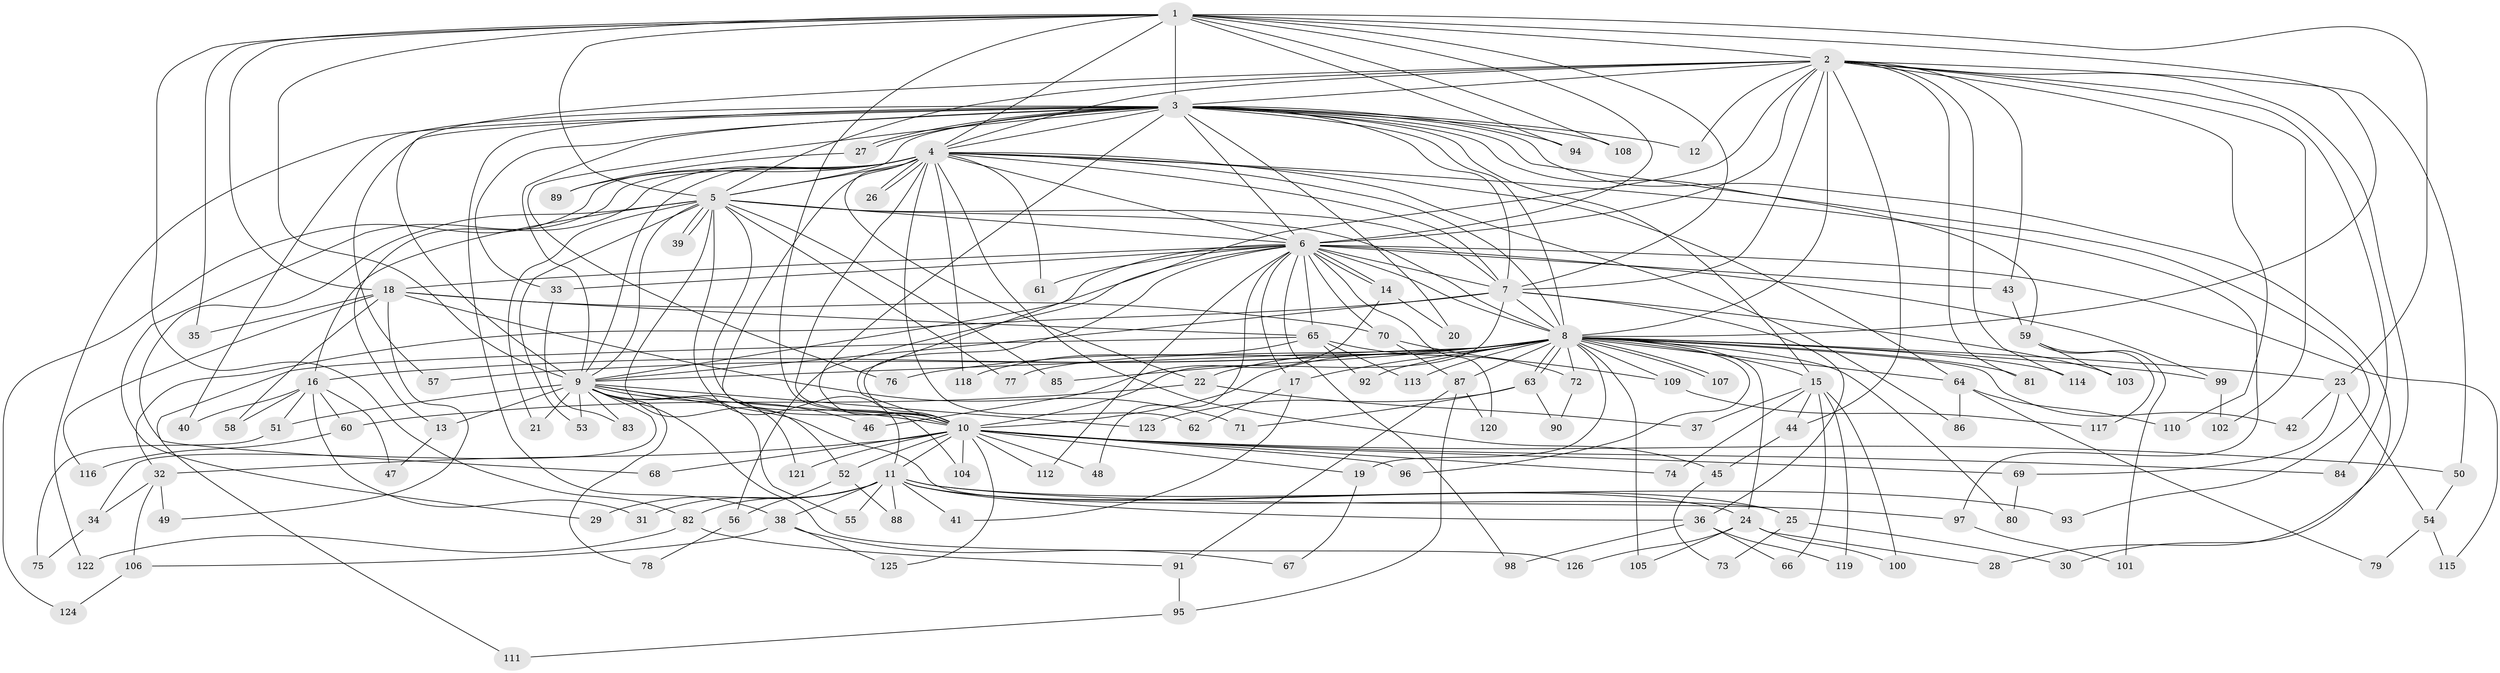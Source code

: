 // coarse degree distribution, {33: 0.011363636363636364, 11: 0.011363636363636364, 28: 0.011363636363636364, 34: 0.011363636363636364, 1: 0.09090909090909091, 2: 0.625, 4: 0.09090909090909091, 5: 0.03409090909090909, 7: 0.011363636363636364, 9: 0.011363636363636364, 3: 0.06818181818181818, 13: 0.011363636363636364, 14: 0.011363636363636364}
// Generated by graph-tools (version 1.1) at 2025/46/03/04/25 21:46:31]
// undirected, 126 vertices, 277 edges
graph export_dot {
graph [start="1"]
  node [color=gray90,style=filled];
  1;
  2;
  3;
  4;
  5;
  6;
  7;
  8;
  9;
  10;
  11;
  12;
  13;
  14;
  15;
  16;
  17;
  18;
  19;
  20;
  21;
  22;
  23;
  24;
  25;
  26;
  27;
  28;
  29;
  30;
  31;
  32;
  33;
  34;
  35;
  36;
  37;
  38;
  39;
  40;
  41;
  42;
  43;
  44;
  45;
  46;
  47;
  48;
  49;
  50;
  51;
  52;
  53;
  54;
  55;
  56;
  57;
  58;
  59;
  60;
  61;
  62;
  63;
  64;
  65;
  66;
  67;
  68;
  69;
  70;
  71;
  72;
  73;
  74;
  75;
  76;
  77;
  78;
  79;
  80;
  81;
  82;
  83;
  84;
  85;
  86;
  87;
  88;
  89;
  90;
  91;
  92;
  93;
  94;
  95;
  96;
  97;
  98;
  99;
  100;
  101;
  102;
  103;
  104;
  105;
  106;
  107;
  108;
  109;
  110;
  111;
  112;
  113;
  114;
  115;
  116;
  117;
  118;
  119;
  120;
  121;
  122;
  123;
  124;
  125;
  126;
  1 -- 2;
  1 -- 3;
  1 -- 4;
  1 -- 5;
  1 -- 6;
  1 -- 7;
  1 -- 8;
  1 -- 9;
  1 -- 10;
  1 -- 18;
  1 -- 23;
  1 -- 35;
  1 -- 82;
  1 -- 94;
  1 -- 108;
  2 -- 3;
  2 -- 4;
  2 -- 5;
  2 -- 6;
  2 -- 7;
  2 -- 8;
  2 -- 9;
  2 -- 10;
  2 -- 12;
  2 -- 28;
  2 -- 43;
  2 -- 44;
  2 -- 50;
  2 -- 81;
  2 -- 84;
  2 -- 102;
  2 -- 110;
  2 -- 114;
  3 -- 4;
  3 -- 5;
  3 -- 6;
  3 -- 7;
  3 -- 8;
  3 -- 9;
  3 -- 10;
  3 -- 12;
  3 -- 15;
  3 -- 20;
  3 -- 27;
  3 -- 27;
  3 -- 30;
  3 -- 33;
  3 -- 38;
  3 -- 40;
  3 -- 57;
  3 -- 59;
  3 -- 76;
  3 -- 93;
  3 -- 94;
  3 -- 108;
  3 -- 122;
  4 -- 5;
  4 -- 6;
  4 -- 7;
  4 -- 8;
  4 -- 9;
  4 -- 10;
  4 -- 13;
  4 -- 22;
  4 -- 26;
  4 -- 26;
  4 -- 29;
  4 -- 45;
  4 -- 61;
  4 -- 62;
  4 -- 64;
  4 -- 86;
  4 -- 89;
  4 -- 97;
  4 -- 104;
  4 -- 118;
  4 -- 124;
  5 -- 6;
  5 -- 7;
  5 -- 8;
  5 -- 9;
  5 -- 10;
  5 -- 11;
  5 -- 16;
  5 -- 21;
  5 -- 39;
  5 -- 39;
  5 -- 52;
  5 -- 53;
  5 -- 68;
  5 -- 77;
  5 -- 85;
  6 -- 7;
  6 -- 8;
  6 -- 9;
  6 -- 10;
  6 -- 14;
  6 -- 14;
  6 -- 17;
  6 -- 18;
  6 -- 33;
  6 -- 43;
  6 -- 48;
  6 -- 56;
  6 -- 61;
  6 -- 65;
  6 -- 70;
  6 -- 98;
  6 -- 99;
  6 -- 112;
  6 -- 115;
  6 -- 120;
  7 -- 8;
  7 -- 9;
  7 -- 10;
  7 -- 32;
  7 -- 36;
  7 -- 103;
  8 -- 9;
  8 -- 10;
  8 -- 15;
  8 -- 16;
  8 -- 17;
  8 -- 19;
  8 -- 22;
  8 -- 23;
  8 -- 24;
  8 -- 42;
  8 -- 57;
  8 -- 63;
  8 -- 63;
  8 -- 64;
  8 -- 72;
  8 -- 76;
  8 -- 77;
  8 -- 80;
  8 -- 81;
  8 -- 85;
  8 -- 87;
  8 -- 92;
  8 -- 96;
  8 -- 99;
  8 -- 105;
  8 -- 107;
  8 -- 107;
  8 -- 109;
  8 -- 113;
  8 -- 114;
  9 -- 10;
  9 -- 13;
  9 -- 21;
  9 -- 25;
  9 -- 34;
  9 -- 46;
  9 -- 51;
  9 -- 53;
  9 -- 55;
  9 -- 78;
  9 -- 83;
  9 -- 121;
  9 -- 123;
  9 -- 126;
  10 -- 11;
  10 -- 19;
  10 -- 32;
  10 -- 48;
  10 -- 50;
  10 -- 52;
  10 -- 68;
  10 -- 69;
  10 -- 74;
  10 -- 84;
  10 -- 96;
  10 -- 104;
  10 -- 112;
  10 -- 121;
  10 -- 125;
  11 -- 24;
  11 -- 25;
  11 -- 29;
  11 -- 31;
  11 -- 36;
  11 -- 38;
  11 -- 41;
  11 -- 55;
  11 -- 82;
  11 -- 88;
  11 -- 93;
  11 -- 97;
  13 -- 47;
  14 -- 20;
  14 -- 46;
  15 -- 37;
  15 -- 44;
  15 -- 66;
  15 -- 74;
  15 -- 100;
  15 -- 119;
  16 -- 31;
  16 -- 40;
  16 -- 47;
  16 -- 51;
  16 -- 58;
  16 -- 60;
  17 -- 41;
  17 -- 62;
  18 -- 35;
  18 -- 49;
  18 -- 58;
  18 -- 65;
  18 -- 70;
  18 -- 71;
  18 -- 116;
  19 -- 67;
  22 -- 37;
  22 -- 60;
  23 -- 42;
  23 -- 54;
  23 -- 69;
  24 -- 28;
  24 -- 100;
  24 -- 105;
  24 -- 126;
  25 -- 30;
  25 -- 73;
  27 -- 89;
  32 -- 34;
  32 -- 49;
  32 -- 106;
  33 -- 83;
  34 -- 75;
  36 -- 66;
  36 -- 98;
  36 -- 119;
  38 -- 67;
  38 -- 106;
  38 -- 125;
  43 -- 59;
  44 -- 45;
  45 -- 73;
  50 -- 54;
  51 -- 75;
  52 -- 56;
  52 -- 88;
  54 -- 79;
  54 -- 115;
  56 -- 78;
  59 -- 101;
  59 -- 103;
  59 -- 117;
  60 -- 116;
  63 -- 71;
  63 -- 90;
  63 -- 123;
  64 -- 79;
  64 -- 86;
  64 -- 110;
  65 -- 72;
  65 -- 92;
  65 -- 111;
  65 -- 113;
  65 -- 118;
  69 -- 80;
  70 -- 87;
  70 -- 109;
  72 -- 90;
  82 -- 91;
  82 -- 122;
  87 -- 91;
  87 -- 95;
  87 -- 120;
  91 -- 95;
  95 -- 111;
  97 -- 101;
  99 -- 102;
  106 -- 124;
  109 -- 117;
}
